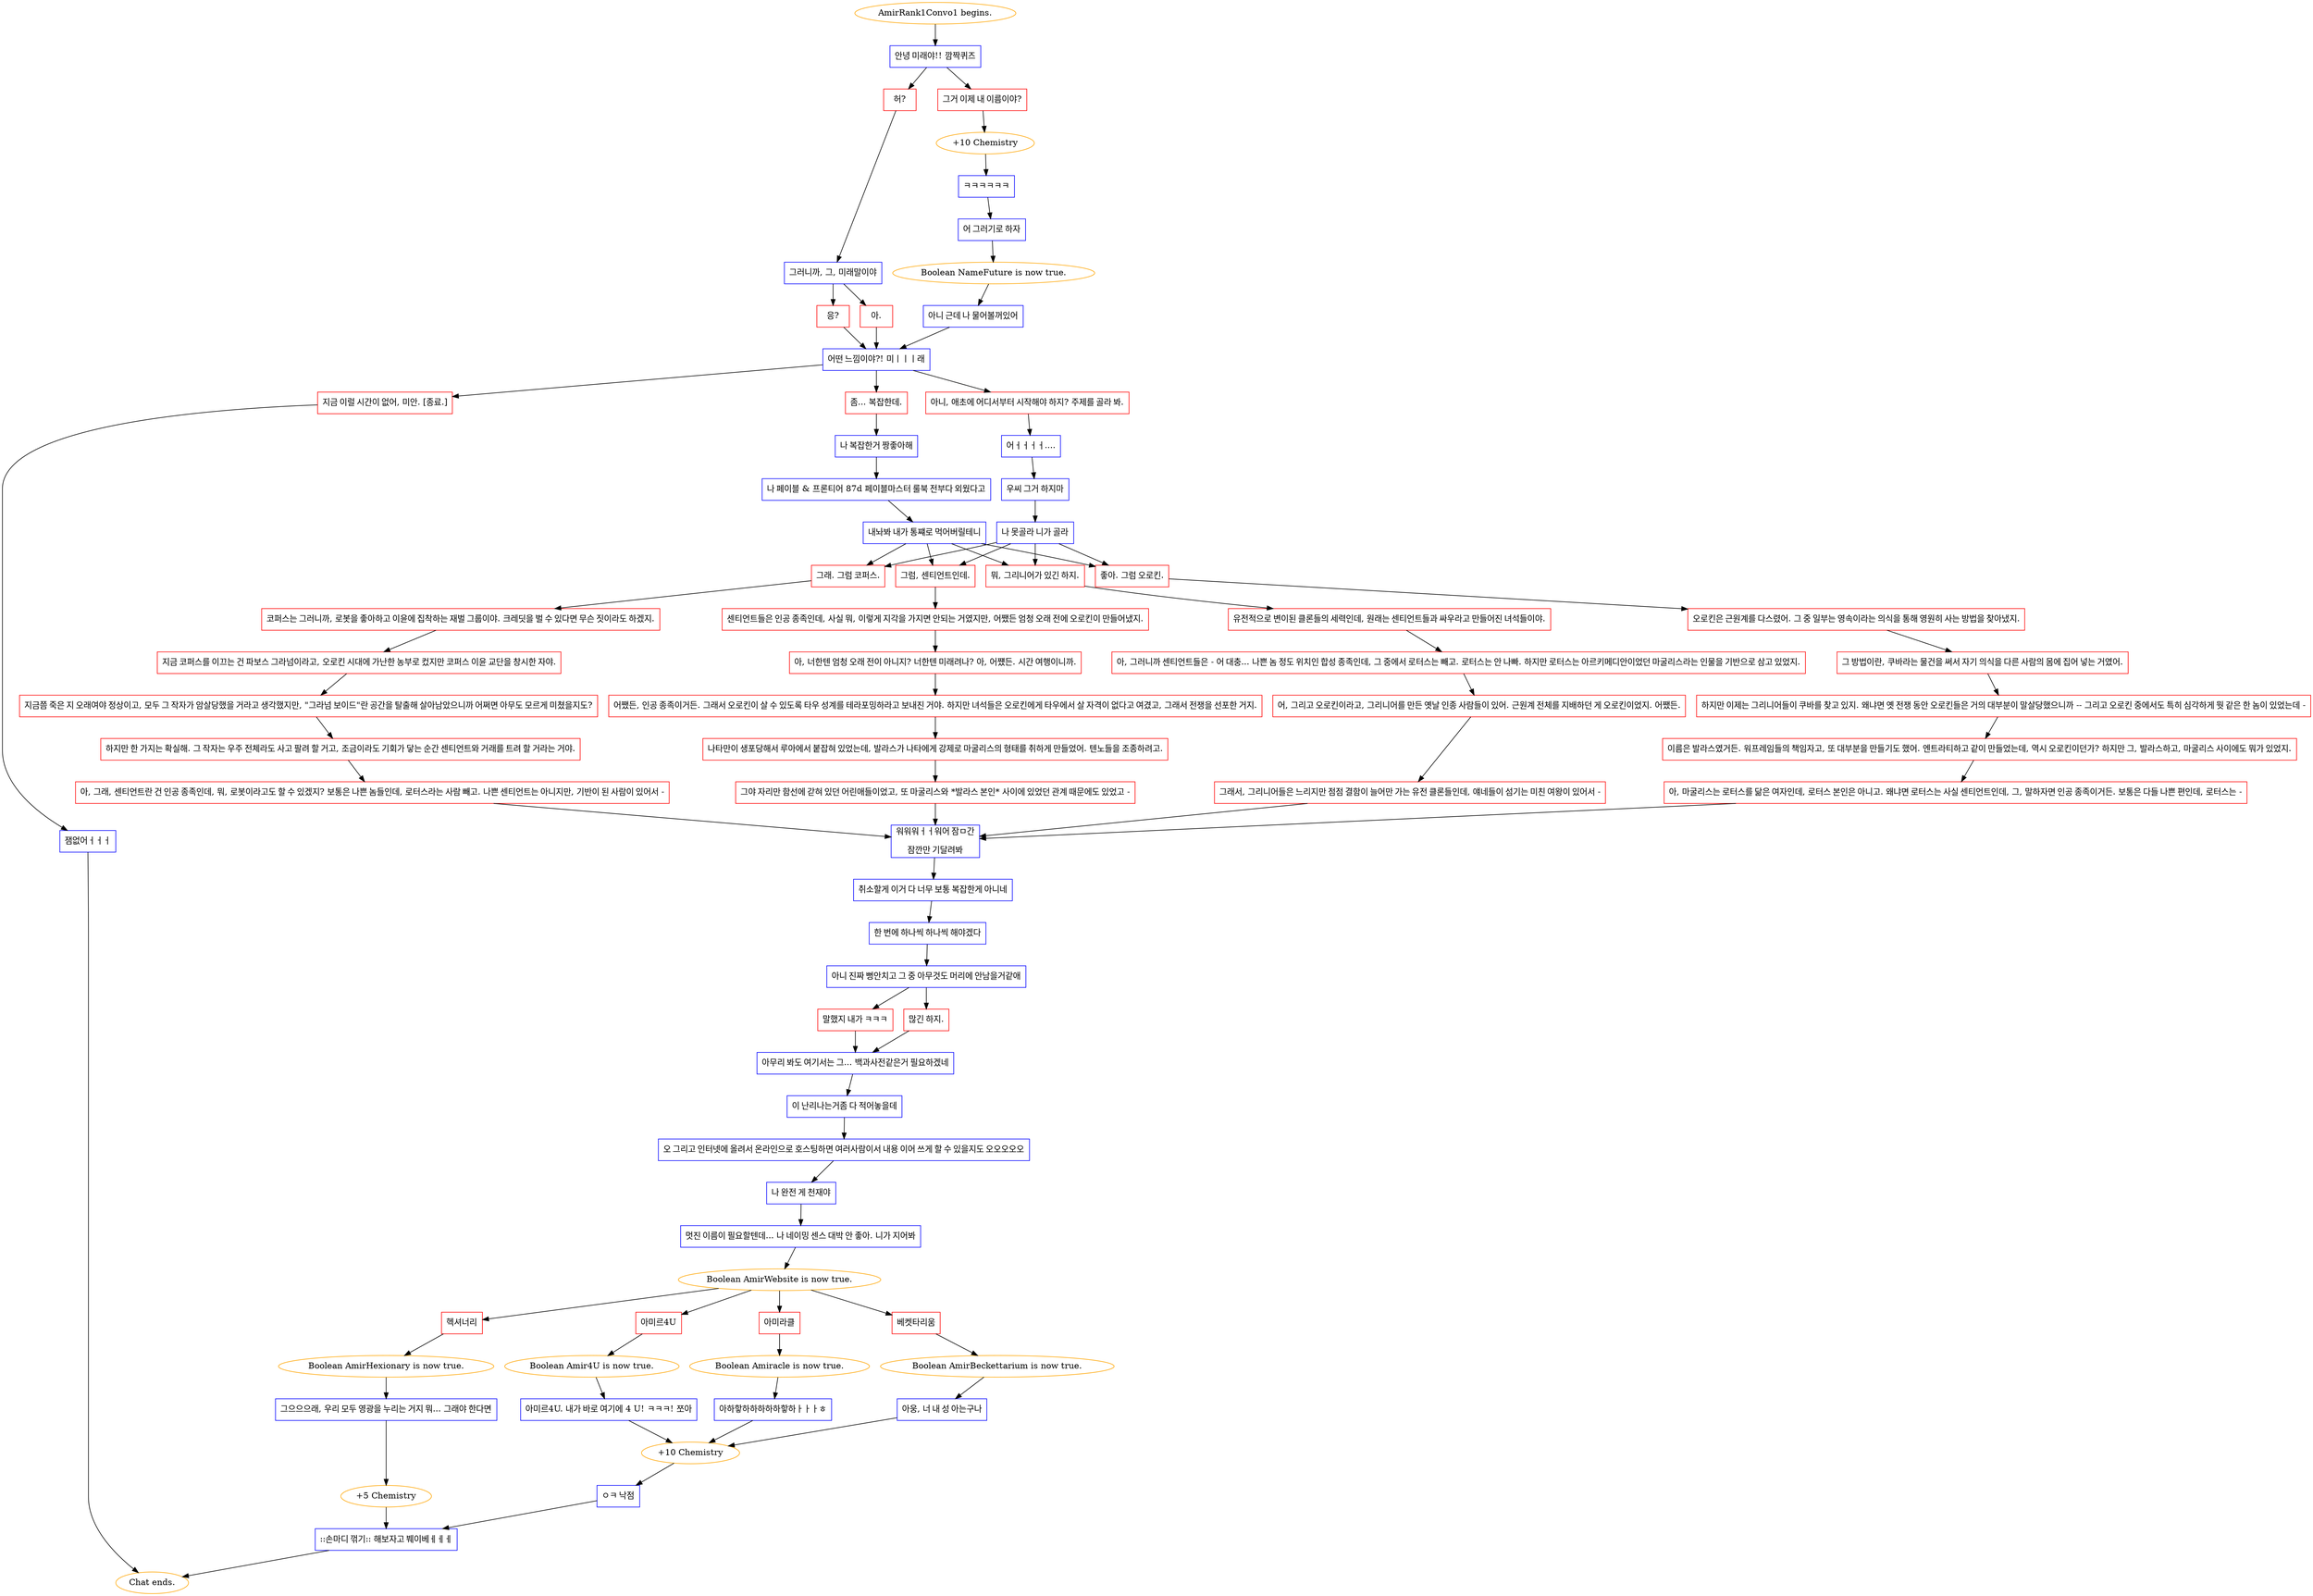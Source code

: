 digraph {
	"AmirRank1Convo1 begins." [color=orange];
		"AmirRank1Convo1 begins." -> j785252219;
	j785252219 [label="안녕 미래야!! 깜짝퀴즈",shape=box,color=blue];
		j785252219 -> j3235730550;
		j785252219 -> j1695166125;
	j3235730550 [label="허?",shape=box,color=red];
		j3235730550 -> j1773267698;
	j1695166125 [label="그거 이제 내 이름이야?",shape=box,color=red];
		j1695166125 -> j2210875464;
	j1773267698 [label="그러니까, 그, 미래말이야",shape=box,color=blue];
		j1773267698 -> j1957751027;
		j1773267698 -> j2428160178;
	j2210875464 [label="+10 Chemistry",color=orange];
		j2210875464 -> j1783263998;
	j1957751027 [label="아.",shape=box,color=red];
		j1957751027 -> j2137308869;
	j2428160178 [label="응?",shape=box,color=red];
		j2428160178 -> j2137308869;
	j1783263998 [label="ㅋㅋㅋㅋㅋㅋ",shape=box,color=blue];
		j1783263998 -> j3693440553;
	j2137308869 [label="어떤 느낌이야?! 미ㅣㅣㅣ래",shape=box,color=blue];
		j2137308869 -> j2032838956;
		j2137308869 -> j2683887134;
		j2137308869 -> j497445745;
	j3693440553 [label="어 그러기로 하자",shape=box,color=blue];
		j3693440553 -> j2210237364;
	j2032838956 [label="아니, 애초에 어디서부터 시작해야 하지? 주제를 골라 봐.",shape=box,color=red];
		j2032838956 -> j3111586275;
	j2683887134 [label="좀... 복잡한데.",shape=box,color=red];
		j2683887134 -> j4179293149;
	j497445745 [label="지금 이럴 시간이 없어, 미안. [종료.]",shape=box,color=red];
		j497445745 -> j2514848161;
	j2210237364 [label="Boolean NameFuture is now true.",color=orange];
		j2210237364 -> j3505641715;
	j3111586275 [label="어ㅓㅓㅓㅓ....",shape=box,color=blue];
		j3111586275 -> j1347233768;
	j4179293149 [label="나 복잡한거 짱좋아해",shape=box,color=blue];
		j4179293149 -> j2583389433;
	j2514848161 [label="잼없어ㅓㅓㅓ",shape=box,color=blue];
		j2514848161 -> "Chat ends.";
	j3505641715 [label="아니 근데 나 물어볼꺼있어",shape=box,color=blue];
		j3505641715 -> j2137308869;
	j1347233768 [label="우씨 그거 하지마",shape=box,color=blue];
		j1347233768 -> j1285207675;
	j2583389433 [label="나 페이블 & 프론티어 87d 페이블마스터 룰북 전부다 외웠다고",shape=box,color=blue];
		j2583389433 -> j2560521787;
	"Chat ends." [color=orange];
	j1285207675 [label="나 못골라 니가 골라",shape=box,color=blue];
		j1285207675 -> j1980154158;
		j1285207675 -> j3479736997;
		j1285207675 -> j1984355258;
		j1285207675 -> j559426295;
	j2560521787 [label="내놔봐 내가 통쨰로 먹어버릴테니",shape=box,color=blue];
		j2560521787 -> j1980154158;
		j2560521787 -> j3479736997;
		j2560521787 -> j1984355258;
		j2560521787 -> j559426295;
	j1980154158 [label="좋아. 그럼 오로킨.",shape=box,color=red];
		j1980154158 -> j4074610908;
	j3479736997 [label="그래. 그럼 코퍼스.",shape=box,color=red];
		j3479736997 -> j1917879809;
	j1984355258 [label="뭐, 그리니어가 있긴 하지.",shape=box,color=red];
		j1984355258 -> j2520233375;
	j559426295 [label="그럼, 센티언트인데.",shape=box,color=red];
		j559426295 -> j58909390;
	j4074610908 [label="오로킨은 근원계를 다스렸어. 그 중 일부는 영속이라는 의식을 통해 영원히 사는 방법을 찾아냈지.",shape=box,color=red];
		j4074610908 -> j1642646717;
	j1917879809 [label="코퍼스는 그러니까, 로봇을 좋아하고 이윤에 집착하는 재벌 그룹이야. 크레딧을 벌 수 있다면 무슨 짓이라도 하겠지.",shape=box,color=red];
		j1917879809 -> j2880258389;
	j2520233375 [label="유전적으로 변이된 클론들의 세력인데, 원래는 센티언트들과 싸우라고 만들어진 녀석들이야.",shape=box,color=red];
		j2520233375 -> j393617620;
	j58909390 [label="센티언트들은 인공 종족인데, 사실 뭐, 이렇게 지각을 가지면 안되는 거였지만, 어쨌든 엄청 오래 전에 오로킨이 만들어냈지.",shape=box,color=red];
		j58909390 -> j3569965981;
	j1642646717 [label="그 방법이란, 쿠바라는 물건을 써서 자기 의식을 다른 사람의 몸에 집어 넣는 거였어.",shape=box,color=red];
		j1642646717 -> j651834591;
	j2880258389 [label="지금 코퍼스를 이끄는 건 파보스 그라넘이라고, 오로킨 시대에 가난한 농부로 컸지만 코퍼스 이윤 교단을 창시한 자야.",shape=box,color=red];
		j2880258389 -> j2989320194;
	j393617620 [label="아, 그러니까 센티언트들은 - 어 대충... 나쁜 놈 정도 위치인 합성 종족인데, 그 중에서 로터스는 빼고. 로터스는 안 나빠. 하지만 로터스는 아르키메디안이었던 마굴리스라는 인물을 기반으로 삼고 있었지.",shape=box,color=red];
		j393617620 -> j385936151;
	j3569965981 [label="아, 너한텐 엄청 오래 전이 아니지? 너한텐 미래려나? 아, 어쩄든. 시간 여행이니까.",shape=box,color=red];
		j3569965981 -> j3829895715;
	j651834591 [label="하지만 이제는 그리니어들이 쿠바를 찾고 있지. 왜냐면 옛 전쟁 동안 오로킨들은 거의 대부분이 말살당했으니까 -- 그리고 오로킨 중에서도 특히 심각하게 뭣 같은 한 놈이 있었는데 -",shape=box,color=red];
		j651834591 -> j4280640543;
	j2989320194 [label="지금쯤 죽은 지 오래여야 정상이고, 모두 그 작자가 암살당했을 거라고 생각했지만, \"그라넘 보이드\"란 공간을 탈출해 살아남았으니까 어쩌면 아무도 모르게 미쳤을지도?",shape=box,color=red];
		j2989320194 -> j3537414230;
	j385936151 [label="어, 그리고 오로킨이라고, 그리니어를 만든 옛날 인종 사람들이 있어. 근원계 전체를 지배하던 게 오로킨이었지. 어쨌든.",shape=box,color=red];
		j385936151 -> j1825988319;
	j3829895715 [label="어쨌든, 인공 종족이거든. 그래서 오로킨이 살 수 있도록 타우 성계를 테라포밍하라고 보내진 거야. 하지만 녀석들은 오로킨에게 타우에서 살 자격이 없다고 여겼고, 그래서 전쟁을 선포한 거지.",shape=box,color=red];
		j3829895715 -> j1640699957;
	j4280640543 [label="이름은 발라스였거든. 워프레임들의 책임자고, 또 대부분을 만들기도 했어. 엔트라티하고 같이 만들었는데, 역시 오로킨이던가? 하지만 그, 발라스하고, 마굴리스 사이에도 뭐가 있었지.",shape=box,color=red];
		j4280640543 -> j1238009303;
	j3537414230 [label="하지만 한 가지는 확실해. 그 작자는 우주 전체라도 사고 팔려 할 거고, 조금이라도 기회가 닿는 순간 센티언트와 거래를 트려 할 거라는 거야.",shape=box,color=red];
		j3537414230 -> j511548388;
	j1825988319 [label="그래서, 그리니어들은 느리지만 점점 결함이 늘어만 가는 유전 클론들인데, 얘네들이 섬기는 미친 여왕이 있어서 -",shape=box,color=red];
		j1825988319 -> j1428286990;
	j1640699957 [label="나타만이 생포당해서 루아에서 붙잡혀 있었는데, 발라스가 나타에게 강제로 마굴리스의 형태를 취하게 만들었어. 텐노들을 조종하려고.",shape=box,color=red];
		j1640699957 -> j4094482131;
	j1238009303 [label="아, 마굴리스는 로터스를 닮은 여자인데, 로터스 본인은 아니고. 왜냐면 로터스는 사실 센티언트인데, 그, 말하자면 인공 종족이거든. 보통은 다들 나쁜 편인데, 로터스는 -",shape=box,color=red];
		j1238009303 -> j1428286990;
	j511548388 [label="아, 그래, 센티언트란 건 인공 종족인데, 뭐, 로봇이라고도 할 수 있겠지? 보통은 나쁜 놈들인데, 로터스라는 사람 빼고. 나쁜 센티언트는 아니지만, 기반이 된 사람이 있어서 -",shape=box,color=red];
		j511548388 -> j1428286990;
	j1428286990 [label="워워워ㅓㅓ워어 잠ㅁ간
잠깐만 기달려봐",shape=box,color=blue];
		j1428286990 -> j3856530331;
	j4094482131 [label="그야 자리만 함선에 갇혀 있던 어린애들이었고, 또 마굴리스와 *발라스 본인* 사이에 있었던 관계 때문에도 있었고 -",shape=box,color=red];
		j4094482131 -> j1428286990;
	j3856530331 [label="취소할게 이거 다 너무 보통 복잡한게 아니네",shape=box,color=blue];
		j3856530331 -> j3642969883;
	j3642969883 [label="한 번에 하나씩 하나씩 해야겠다",shape=box,color=blue];
		j3642969883 -> j2094241975;
	j2094241975 [label="아니 진짜 뻥안치고 그 중 아무것도 머리에 안남을거같애",shape=box,color=blue];
		j2094241975 -> j90096288;
		j2094241975 -> j3290982733;
	j90096288 [label="말했지 내가 ㅋㅋㅋ",shape=box,color=red];
		j90096288 -> j1605124124;
	j3290982733 [label="많긴 하지.",shape=box,color=red];
		j3290982733 -> j1605124124;
	j1605124124 [label="아무리 봐도 여기서는 그... 백과사전같은거 필요하겠네",shape=box,color=blue];
		j1605124124 -> j314395230;
	j314395230 [label="이 난리나는거좀 다 적어놓을데",shape=box,color=blue];
		j314395230 -> j1511433347;
	j1511433347 [label="오 그리고 인터넷에 올려서 온라인으로 호스팅하면 여러사람이서 내용 이어 쓰게 할 수 있을지도 오오오오오",shape=box,color=blue];
		j1511433347 -> j2840392705;
	j2840392705 [label="나 완전 게 천재야",shape=box,color=blue];
		j2840392705 -> j3555236664;
	j3555236664 [label="멋진 이름이 필요할텐데... 나 네이밍 센스 대박 안 좋아. 니가 지어봐",shape=box,color=blue];
		j3555236664 -> j3190503031;
	j3190503031 [label="Boolean AmirWebsite is now true.",color=orange];
		j3190503031 -> j1283764320;
		j3190503031 -> j2260277913;
		j3190503031 -> j3962426417;
		j3190503031 -> j1265310431;
	j1283764320 [label="헥셔너리",shape=box,color=red];
		j1283764320 -> j679226262;
	j2260277913 [label="아미르4U",shape=box,color=red];
		j2260277913 -> j921874678;
	j3962426417 [label="아미라클",shape=box,color=red];
		j3962426417 -> j977919359;
	j1265310431 [label="베켓타리움",shape=box,color=red];
		j1265310431 -> j345550381;
	j679226262 [label="Boolean AmirHexionary is now true.",color=orange];
		j679226262 -> j1920635987;
	j921874678 [label="Boolean Amir4U is now true.",color=orange];
		j921874678 -> j758468791;
	j977919359 [label="Boolean Amiracle is now true.",color=orange];
		j977919359 -> j2250753050;
	j345550381 [label="Boolean AmirBeckettarium is now true.",color=orange];
		j345550381 -> j4229658138;
	j1920635987 [label="그으으으래, 우리 모두 영광을 누리는 거지 뭐... 그래야 한다면",shape=box,color=blue];
		j1920635987 -> j4186422503;
	j758468791 [label="아미르4U. 내가 바로 여기에 4 U! ㅋㅋㅋ! 쪼아",shape=box,color=blue];
		j758468791 -> j1606144415;
	j2250753050 [label="아하핳하하하하하핳하ㅏㅏㅏㅎ",shape=box,color=blue];
		j2250753050 -> j1606144415;
	j4229658138 [label="아웅, 너 내 성 아는구나",shape=box,color=blue];
		j4229658138 -> j1606144415;
	j4186422503 [label="+5 Chemistry",color=orange];
		j4186422503 -> j1367686141;
	j1606144415 [label="+10 Chemistry",color=orange];
		j1606144415 -> j3954709955;
	j1367686141 [label="::손마디 꺾기:: 해보자고 붸이베ㅔㅔㅔ",shape=box,color=blue];
		j1367686141 -> "Chat ends.";
	j3954709955 [label="ㅇㅋ 낙점",shape=box,color=blue];
		j3954709955 -> j1367686141;
}